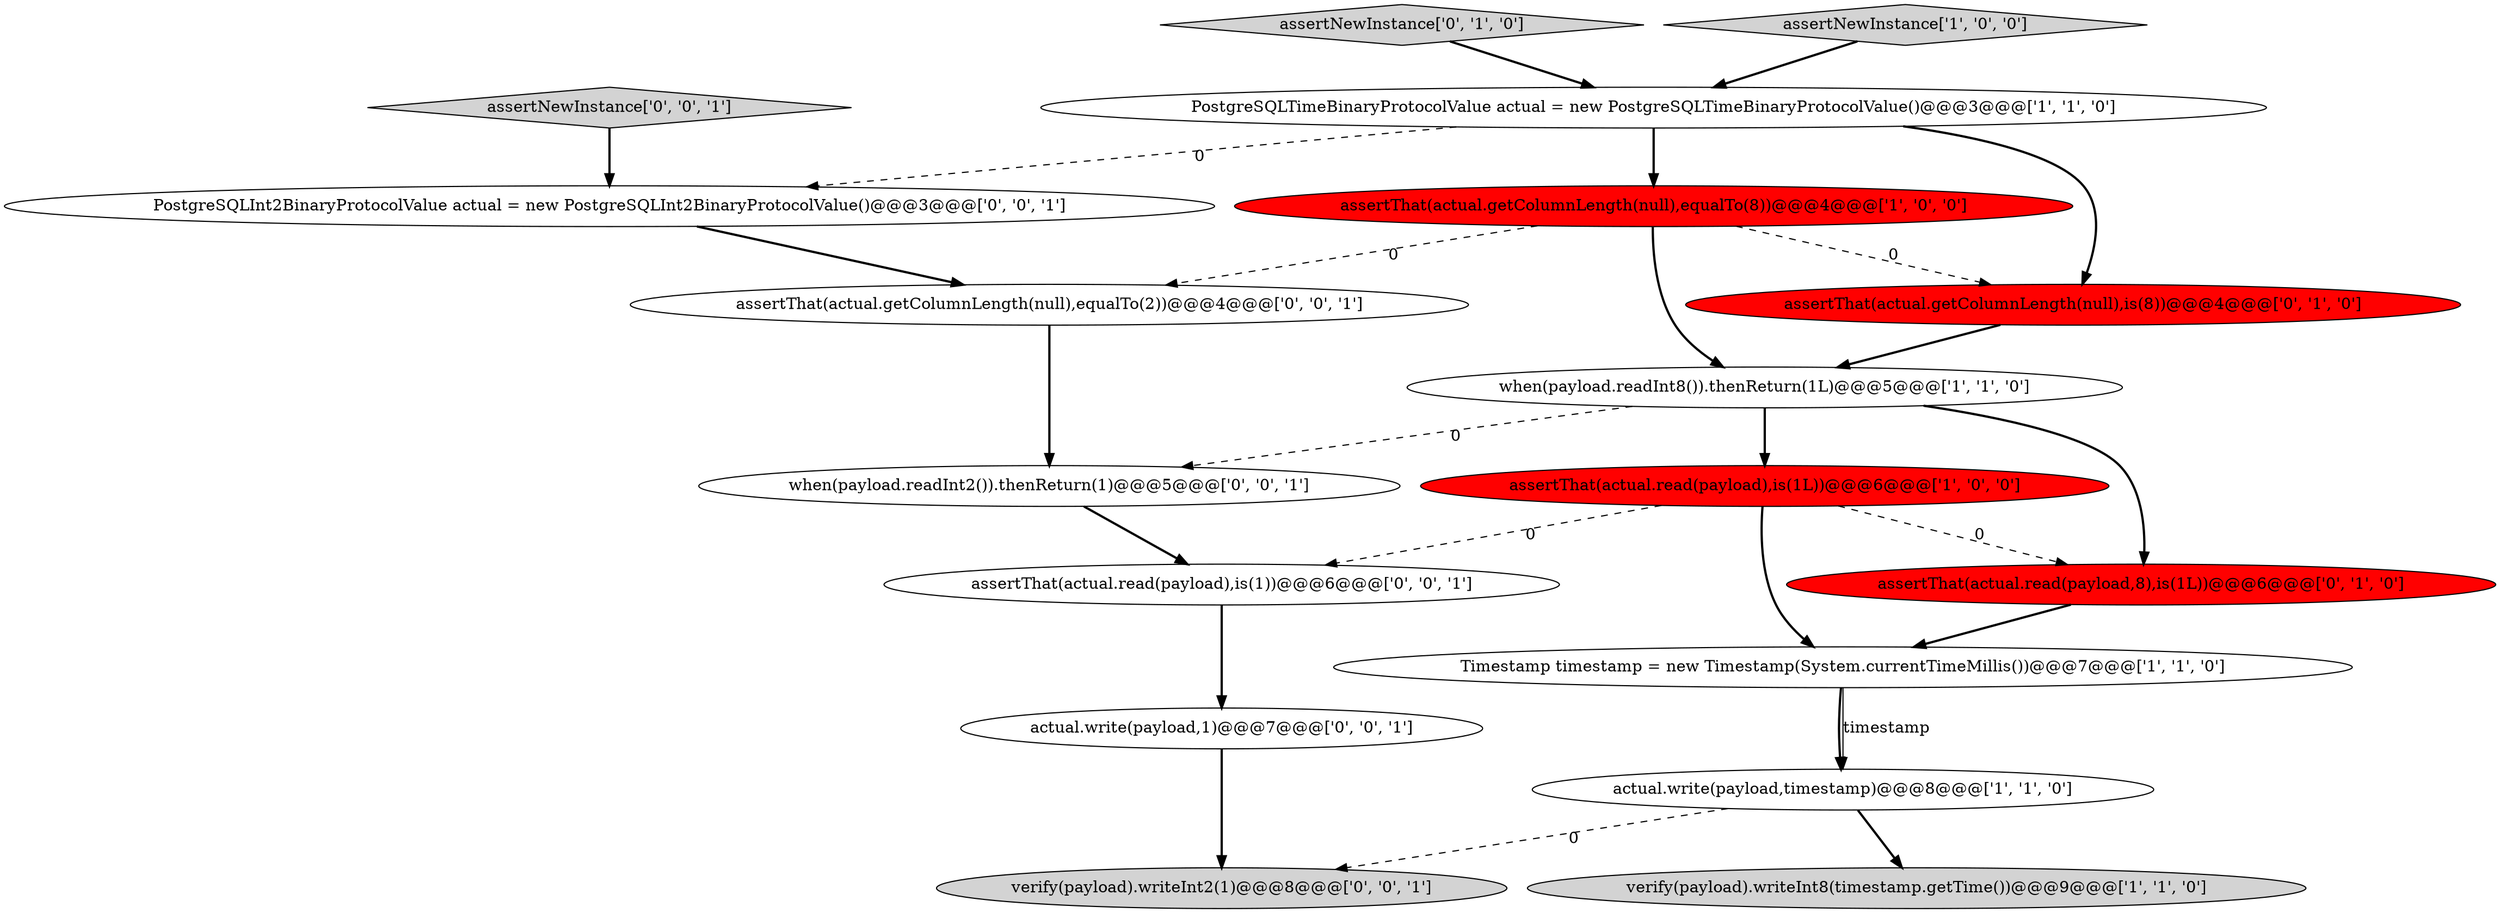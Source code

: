 digraph {
14 [style = filled, label = "PostgreSQLInt2BinaryProtocolValue actual = new PostgreSQLInt2BinaryProtocolValue()@@@3@@@['0', '0', '1']", fillcolor = white, shape = ellipse image = "AAA0AAABBB3BBB"];
0 [style = filled, label = "PostgreSQLTimeBinaryProtocolValue actual = new PostgreSQLTimeBinaryProtocolValue()@@@3@@@['1', '1', '0']", fillcolor = white, shape = ellipse image = "AAA0AAABBB1BBB"];
5 [style = filled, label = "Timestamp timestamp = new Timestamp(System.currentTimeMillis())@@@7@@@['1', '1', '0']", fillcolor = white, shape = ellipse image = "AAA0AAABBB1BBB"];
13 [style = filled, label = "assertThat(actual.getColumnLength(null),equalTo(2))@@@4@@@['0', '0', '1']", fillcolor = white, shape = ellipse image = "AAA0AAABBB3BBB"];
6 [style = filled, label = "actual.write(payload,timestamp)@@@8@@@['1', '1', '0']", fillcolor = white, shape = ellipse image = "AAA0AAABBB1BBB"];
8 [style = filled, label = "assertNewInstance['0', '1', '0']", fillcolor = lightgray, shape = diamond image = "AAA0AAABBB2BBB"];
15 [style = filled, label = "verify(payload).writeInt2(1)@@@8@@@['0', '0', '1']", fillcolor = lightgray, shape = ellipse image = "AAA0AAABBB3BBB"];
17 [style = filled, label = "when(payload.readInt2()).thenReturn(1)@@@5@@@['0', '0', '1']", fillcolor = white, shape = ellipse image = "AAA0AAABBB3BBB"];
4 [style = filled, label = "assertThat(actual.read(payload),is(1L))@@@6@@@['1', '0', '0']", fillcolor = red, shape = ellipse image = "AAA1AAABBB1BBB"];
7 [style = filled, label = "assertThat(actual.getColumnLength(null),equalTo(8))@@@4@@@['1', '0', '0']", fillcolor = red, shape = ellipse image = "AAA1AAABBB1BBB"];
16 [style = filled, label = "assertThat(actual.read(payload),is(1))@@@6@@@['0', '0', '1']", fillcolor = white, shape = ellipse image = "AAA0AAABBB3BBB"];
1 [style = filled, label = "when(payload.readInt8()).thenReturn(1L)@@@5@@@['1', '1', '0']", fillcolor = white, shape = ellipse image = "AAA0AAABBB1BBB"];
12 [style = filled, label = "actual.write(payload,1)@@@7@@@['0', '0', '1']", fillcolor = white, shape = ellipse image = "AAA0AAABBB3BBB"];
9 [style = filled, label = "assertThat(actual.read(payload,8),is(1L))@@@6@@@['0', '1', '0']", fillcolor = red, shape = ellipse image = "AAA1AAABBB2BBB"];
3 [style = filled, label = "assertNewInstance['1', '0', '0']", fillcolor = lightgray, shape = diamond image = "AAA0AAABBB1BBB"];
11 [style = filled, label = "assertNewInstance['0', '0', '1']", fillcolor = lightgray, shape = diamond image = "AAA0AAABBB3BBB"];
2 [style = filled, label = "verify(payload).writeInt8(timestamp.getTime())@@@9@@@['1', '1', '0']", fillcolor = lightgray, shape = ellipse image = "AAA0AAABBB1BBB"];
10 [style = filled, label = "assertThat(actual.getColumnLength(null),is(8))@@@4@@@['0', '1', '0']", fillcolor = red, shape = ellipse image = "AAA1AAABBB2BBB"];
1->4 [style = bold, label=""];
7->1 [style = bold, label=""];
4->16 [style = dashed, label="0"];
11->14 [style = bold, label=""];
12->15 [style = bold, label=""];
1->9 [style = bold, label=""];
3->0 [style = bold, label=""];
0->7 [style = bold, label=""];
6->2 [style = bold, label=""];
8->0 [style = bold, label=""];
0->14 [style = dashed, label="0"];
4->9 [style = dashed, label="0"];
13->17 [style = bold, label=""];
0->10 [style = bold, label=""];
1->17 [style = dashed, label="0"];
5->6 [style = bold, label=""];
6->15 [style = dashed, label="0"];
7->13 [style = dashed, label="0"];
9->5 [style = bold, label=""];
7->10 [style = dashed, label="0"];
14->13 [style = bold, label=""];
10->1 [style = bold, label=""];
5->6 [style = solid, label="timestamp"];
4->5 [style = bold, label=""];
16->12 [style = bold, label=""];
17->16 [style = bold, label=""];
}
